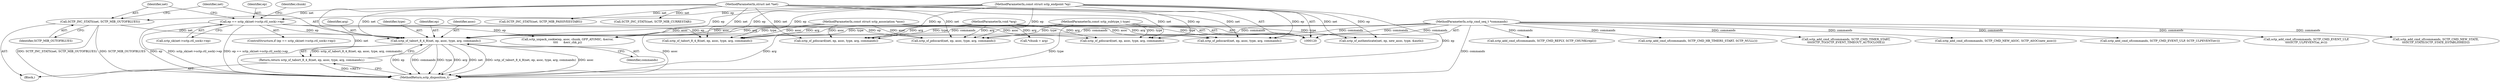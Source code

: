 digraph "0_linux_ec0223ec48a90cb605244b45f7c62de856403729@pointer" {
"1000162" [label="(Call,sctp_sf_tabort_8_4_8(net, ep, asoc, type, arg, commands))"];
"1000158" [label="(Call,SCTP_INC_STATS(net, SCTP_MIB_OUTOFBLUES))"];
"1000121" [label="(MethodParameterIn,struct net *net)"];
"1000147" [label="(Call,ep == sctp_sk(net->sctp.ctl_sock)->ep)"];
"1000122" [label="(MethodParameterIn,const struct sctp_endpoint *ep)"];
"1000123" [label="(MethodParameterIn,const struct sctp_association *asoc)"];
"1000124" [label="(MethodParameterIn,const sctp_subtype_t type)"];
"1000125" [label="(MethodParameterIn,void *arg)"];
"1000126" [label="(MethodParameterIn,sctp_cmd_seq_t *commands)"];
"1000161" [label="(Return,return sctp_sf_tabort_8_4_8(net, ep, asoc, type, arg, commands);)"];
"1000514" [label="(Call,sctp_add_cmd_sf(commands, SCTP_CMD_REPLY, SCTP_CHUNK(repl)))"];
"1000165" [label="(Identifier,asoc)"];
"1000162" [label="(Call,sctp_sf_tabort_8_4_8(net, ep, asoc, type, arg, commands))"];
"1000278" [label="(Call,sctp_sf_pdiscard(net, ep, asoc, type, arg, commands))"];
"1000126" [label="(MethodParameterIn,sctp_cmd_seq_t *commands)"];
"1000499" [label="(Call,sctp_add_cmd_sf(commands, SCTP_CMD_HB_TIMERS_START, SCTP_NULL()))"];
"1000509" [label="(Call,sctp_add_cmd_sf(commands, SCTP_CMD_TIMER_START,\n\t\t\t\tSCTP_TO(SCTP_EVENT_TIMEOUT_AUTOCLOSE)))"];
"1000483" [label="(Call,sctp_add_cmd_sf(commands, SCTP_CMD_NEW_ASOC, SCTP_ASOC(new_asoc)))"];
"1000159" [label="(Identifier,net)"];
"1000176" [label="(Call,sctp_sf_pdiscard(net, ep, asoc, type, arg, commands))"];
"1000124" [label="(MethodParameterIn,const sctp_subtype_t type)"];
"1000354" [label="(Call,sctp_sf_pdiscard(net, ep, asoc, type, arg, commands))"];
"1000163" [label="(Identifier,net)"];
"1000241" [label="(Call,sctp_unpack_cookie(ep, asoc, chunk, GFP_ATOMIC, &error,\n\t\t\t\t      &err_chk_p))"];
"1000161" [label="(Return,return sctp_sf_tabort_8_4_8(net, ep, asoc, type, arg, commands);)"];
"1000167" [label="(Identifier,arg)"];
"1000164" [label="(Identifier,ep)"];
"1000158" [label="(Call,SCTP_INC_STATS(net, SCTP_MIB_OUTOFBLUES))"];
"1000519" [label="(Call,sctp_add_cmd_sf(commands, SCTP_CMD_EVENT_ULP, SCTP_ULPEVENT(ev)))"];
"1000129" [label="(Call,*chunk = arg)"];
"1000526" [label="(Call,sctp_add_cmd_sf(commands, SCTP_CMD_EVENT_ULP,\n\t\t\t\tSCTP_ULPEVENT(ai_ev)))"];
"1000123" [label="(MethodParameterIn,const struct sctp_association *asoc)"];
"1000147" [label="(Call,ep == sctp_sk(net->sctp.ctl_sock)->ep)"];
"1000166" [label="(Identifier,type)"];
"1000148" [label="(Identifier,ep)"];
"1000121" [label="(MethodParameterIn,struct net *net)"];
"1000488" [label="(Call,sctp_add_cmd_sf(commands, SCTP_CMD_NEW_STATE,\n\t\t\tSCTP_STATE(SCTP_STATE_ESTABLISHED)))"];
"1000168" [label="(Identifier,commands)"];
"1000146" [label="(ControlStructure,if (ep == sctp_sk(net->sctp.ctl_sock)->ep))"];
"1000157" [label="(Block,)"];
"1000545" [label="(MethodReturn,sctp_disposition_t)"];
"1000409" [label="(Call,sctp_sf_authenticate(net, ep, new_asoc, type, &auth))"];
"1000160" [label="(Identifier,SCTP_MIB_OUTOFBLUES)"];
"1000122" [label="(MethodParameterIn,const struct sctp_endpoint *ep)"];
"1000125" [label="(MethodParameterIn,void *arg)"];
"1000496" [label="(Call,SCTP_INC_STATS(net, SCTP_MIB_PASSIVEESTABS))"];
"1000149" [label="(Call,sctp_sk(net->sctp.ctl_sock)->ep)"];
"1000493" [label="(Call,SCTP_INC_STATS(net, SCTP_MIB_CURRESTAB))"];
"1000172" [label="(Identifier,chunk)"];
"1000203" [label="(Call,sctp_sf_tabort_8_4_8(net, ep, asoc, type, arg, commands))"];
"1000428" [label="(Call,sctp_sf_pdiscard(net, ep, asoc, type, arg, commands))"];
"1000162" -> "1000161"  [label="AST: "];
"1000162" -> "1000168"  [label="CFG: "];
"1000163" -> "1000162"  [label="AST: "];
"1000164" -> "1000162"  [label="AST: "];
"1000165" -> "1000162"  [label="AST: "];
"1000166" -> "1000162"  [label="AST: "];
"1000167" -> "1000162"  [label="AST: "];
"1000168" -> "1000162"  [label="AST: "];
"1000161" -> "1000162"  [label="CFG: "];
"1000162" -> "1000545"  [label="DDG: ep"];
"1000162" -> "1000545"  [label="DDG: commands"];
"1000162" -> "1000545"  [label="DDG: type"];
"1000162" -> "1000545"  [label="DDG: arg"];
"1000162" -> "1000545"  [label="DDG: net"];
"1000162" -> "1000545"  [label="DDG: sctp_sf_tabort_8_4_8(net, ep, asoc, type, arg, commands)"];
"1000162" -> "1000545"  [label="DDG: asoc"];
"1000162" -> "1000161"  [label="DDG: sctp_sf_tabort_8_4_8(net, ep, asoc, type, arg, commands)"];
"1000158" -> "1000162"  [label="DDG: net"];
"1000121" -> "1000162"  [label="DDG: net"];
"1000147" -> "1000162"  [label="DDG: ep"];
"1000122" -> "1000162"  [label="DDG: ep"];
"1000123" -> "1000162"  [label="DDG: asoc"];
"1000124" -> "1000162"  [label="DDG: type"];
"1000125" -> "1000162"  [label="DDG: arg"];
"1000126" -> "1000162"  [label="DDG: commands"];
"1000158" -> "1000157"  [label="AST: "];
"1000158" -> "1000160"  [label="CFG: "];
"1000159" -> "1000158"  [label="AST: "];
"1000160" -> "1000158"  [label="AST: "];
"1000163" -> "1000158"  [label="CFG: "];
"1000158" -> "1000545"  [label="DDG: SCTP_MIB_OUTOFBLUES"];
"1000158" -> "1000545"  [label="DDG: SCTP_INC_STATS(net, SCTP_MIB_OUTOFBLUES)"];
"1000121" -> "1000158"  [label="DDG: net"];
"1000121" -> "1000120"  [label="AST: "];
"1000121" -> "1000545"  [label="DDG: net"];
"1000121" -> "1000176"  [label="DDG: net"];
"1000121" -> "1000203"  [label="DDG: net"];
"1000121" -> "1000278"  [label="DDG: net"];
"1000121" -> "1000354"  [label="DDG: net"];
"1000121" -> "1000409"  [label="DDG: net"];
"1000121" -> "1000428"  [label="DDG: net"];
"1000121" -> "1000493"  [label="DDG: net"];
"1000121" -> "1000496"  [label="DDG: net"];
"1000147" -> "1000146"  [label="AST: "];
"1000147" -> "1000149"  [label="CFG: "];
"1000148" -> "1000147"  [label="AST: "];
"1000149" -> "1000147"  [label="AST: "];
"1000159" -> "1000147"  [label="CFG: "];
"1000172" -> "1000147"  [label="CFG: "];
"1000147" -> "1000545"  [label="DDG: sctp_sk(net->sctp.ctl_sock)->ep"];
"1000147" -> "1000545"  [label="DDG: ep"];
"1000147" -> "1000545"  [label="DDG: ep == sctp_sk(net->sctp.ctl_sock)->ep"];
"1000122" -> "1000147"  [label="DDG: ep"];
"1000147" -> "1000176"  [label="DDG: ep"];
"1000147" -> "1000203"  [label="DDG: ep"];
"1000147" -> "1000241"  [label="DDG: ep"];
"1000122" -> "1000120"  [label="AST: "];
"1000122" -> "1000545"  [label="DDG: ep"];
"1000122" -> "1000176"  [label="DDG: ep"];
"1000122" -> "1000203"  [label="DDG: ep"];
"1000122" -> "1000241"  [label="DDG: ep"];
"1000122" -> "1000278"  [label="DDG: ep"];
"1000122" -> "1000354"  [label="DDG: ep"];
"1000122" -> "1000409"  [label="DDG: ep"];
"1000122" -> "1000428"  [label="DDG: ep"];
"1000123" -> "1000120"  [label="AST: "];
"1000123" -> "1000545"  [label="DDG: asoc"];
"1000123" -> "1000176"  [label="DDG: asoc"];
"1000123" -> "1000203"  [label="DDG: asoc"];
"1000123" -> "1000241"  [label="DDG: asoc"];
"1000123" -> "1000278"  [label="DDG: asoc"];
"1000123" -> "1000354"  [label="DDG: asoc"];
"1000123" -> "1000428"  [label="DDG: asoc"];
"1000124" -> "1000120"  [label="AST: "];
"1000124" -> "1000545"  [label="DDG: type"];
"1000124" -> "1000176"  [label="DDG: type"];
"1000124" -> "1000203"  [label="DDG: type"];
"1000124" -> "1000278"  [label="DDG: type"];
"1000124" -> "1000354"  [label="DDG: type"];
"1000124" -> "1000409"  [label="DDG: type"];
"1000124" -> "1000428"  [label="DDG: type"];
"1000125" -> "1000120"  [label="AST: "];
"1000125" -> "1000545"  [label="DDG: arg"];
"1000125" -> "1000129"  [label="DDG: arg"];
"1000125" -> "1000176"  [label="DDG: arg"];
"1000125" -> "1000203"  [label="DDG: arg"];
"1000125" -> "1000278"  [label="DDG: arg"];
"1000125" -> "1000354"  [label="DDG: arg"];
"1000125" -> "1000428"  [label="DDG: arg"];
"1000126" -> "1000120"  [label="AST: "];
"1000126" -> "1000545"  [label="DDG: commands"];
"1000126" -> "1000176"  [label="DDG: commands"];
"1000126" -> "1000203"  [label="DDG: commands"];
"1000126" -> "1000278"  [label="DDG: commands"];
"1000126" -> "1000354"  [label="DDG: commands"];
"1000126" -> "1000428"  [label="DDG: commands"];
"1000126" -> "1000483"  [label="DDG: commands"];
"1000126" -> "1000488"  [label="DDG: commands"];
"1000126" -> "1000499"  [label="DDG: commands"];
"1000126" -> "1000509"  [label="DDG: commands"];
"1000126" -> "1000514"  [label="DDG: commands"];
"1000126" -> "1000519"  [label="DDG: commands"];
"1000126" -> "1000526"  [label="DDG: commands"];
"1000161" -> "1000157"  [label="AST: "];
"1000545" -> "1000161"  [label="CFG: "];
"1000161" -> "1000545"  [label="DDG: <RET>"];
}
